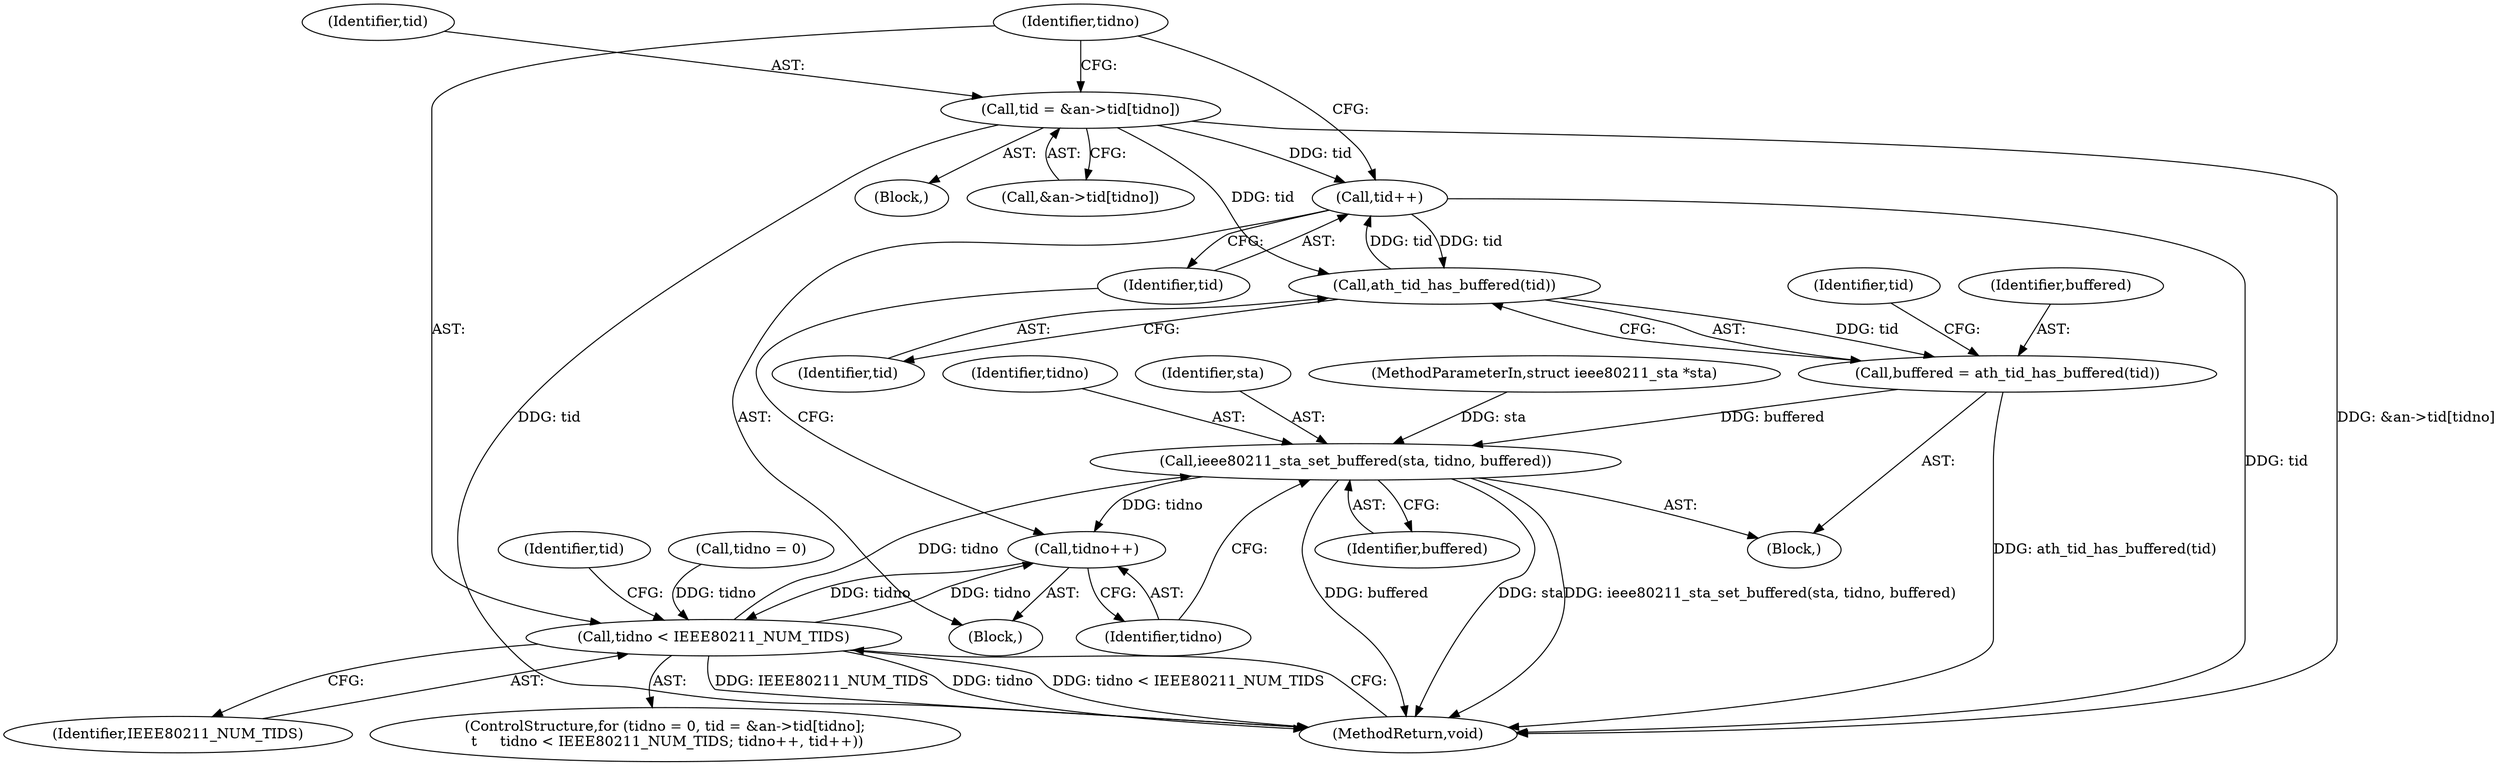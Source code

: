 digraph "0_linux_21f8aaee0c62708654988ce092838aa7df4d25d8@array" {
"1000115" [label="(Call,tid = &an->tid[tidno])"];
"1000129" [label="(Call,tid++)"];
"1000153" [label="(Call,ath_tid_has_buffered(tid))"];
"1000151" [label="(Call,buffered = ath_tid_has_buffered(tid))"];
"1000183" [label="(Call,ieee80211_sta_set_buffered(sta, tidno, buffered))"];
"1000127" [label="(Call,tidno++)"];
"1000123" [label="(Call,tidno < IEEE80211_NUM_TIDS)"];
"1000183" [label="(Call,ieee80211_sta_set_buffered(sta, tidno, buffered))"];
"1000130" [label="(Identifier,tid)"];
"1000129" [label="(Call,tid++)"];
"1000111" [label="(Block,)"];
"1000125" [label="(Identifier,IEEE80211_NUM_TIDS)"];
"1000157" [label="(Identifier,tid)"];
"1000115" [label="(Call,tid = &an->tid[tidno])"];
"1000126" [label="(Block,)"];
"1000186" [label="(Identifier,buffered)"];
"1000117" [label="(Call,&an->tid[tidno])"];
"1000185" [label="(Identifier,tidno)"];
"1000110" [label="(ControlStructure,for (tidno = 0, tid = &an->tid[tidno];\n \t     tidno < IEEE80211_NUM_TIDS; tidno++, tid++))"];
"1000135" [label="(Identifier,tid)"];
"1000124" [label="(Identifier,tidno)"];
"1000128" [label="(Identifier,tidno)"];
"1000123" [label="(Call,tidno < IEEE80211_NUM_TIDS)"];
"1000116" [label="(Identifier,tid)"];
"1000187" [label="(MethodReturn,void)"];
"1000184" [label="(Identifier,sta)"];
"1000152" [label="(Identifier,buffered)"];
"1000127" [label="(Call,tidno++)"];
"1000154" [label="(Identifier,tid)"];
"1000131" [label="(Block,)"];
"1000112" [label="(Call,tidno = 0)"];
"1000101" [label="(MethodParameterIn,struct ieee80211_sta *sta)"];
"1000153" [label="(Call,ath_tid_has_buffered(tid))"];
"1000151" [label="(Call,buffered = ath_tid_has_buffered(tid))"];
"1000115" -> "1000111"  [label="AST: "];
"1000115" -> "1000117"  [label="CFG: "];
"1000116" -> "1000115"  [label="AST: "];
"1000117" -> "1000115"  [label="AST: "];
"1000124" -> "1000115"  [label="CFG: "];
"1000115" -> "1000187"  [label="DDG: &an->tid[tidno]"];
"1000115" -> "1000187"  [label="DDG: tid"];
"1000115" -> "1000129"  [label="DDG: tid"];
"1000115" -> "1000153"  [label="DDG: tid"];
"1000129" -> "1000126"  [label="AST: "];
"1000129" -> "1000130"  [label="CFG: "];
"1000130" -> "1000129"  [label="AST: "];
"1000124" -> "1000129"  [label="CFG: "];
"1000129" -> "1000187"  [label="DDG: tid"];
"1000153" -> "1000129"  [label="DDG: tid"];
"1000129" -> "1000153"  [label="DDG: tid"];
"1000153" -> "1000151"  [label="AST: "];
"1000153" -> "1000154"  [label="CFG: "];
"1000154" -> "1000153"  [label="AST: "];
"1000151" -> "1000153"  [label="CFG: "];
"1000153" -> "1000151"  [label="DDG: tid"];
"1000151" -> "1000131"  [label="AST: "];
"1000152" -> "1000151"  [label="AST: "];
"1000157" -> "1000151"  [label="CFG: "];
"1000151" -> "1000187"  [label="DDG: ath_tid_has_buffered(tid)"];
"1000151" -> "1000183"  [label="DDG: buffered"];
"1000183" -> "1000131"  [label="AST: "];
"1000183" -> "1000186"  [label="CFG: "];
"1000184" -> "1000183"  [label="AST: "];
"1000185" -> "1000183"  [label="AST: "];
"1000186" -> "1000183"  [label="AST: "];
"1000128" -> "1000183"  [label="CFG: "];
"1000183" -> "1000187"  [label="DDG: buffered"];
"1000183" -> "1000187"  [label="DDG: sta"];
"1000183" -> "1000187"  [label="DDG: ieee80211_sta_set_buffered(sta, tidno, buffered)"];
"1000183" -> "1000127"  [label="DDG: tidno"];
"1000101" -> "1000183"  [label="DDG: sta"];
"1000123" -> "1000183"  [label="DDG: tidno"];
"1000127" -> "1000126"  [label="AST: "];
"1000127" -> "1000128"  [label="CFG: "];
"1000128" -> "1000127"  [label="AST: "];
"1000130" -> "1000127"  [label="CFG: "];
"1000127" -> "1000123"  [label="DDG: tidno"];
"1000123" -> "1000127"  [label="DDG: tidno"];
"1000123" -> "1000110"  [label="AST: "];
"1000123" -> "1000125"  [label="CFG: "];
"1000124" -> "1000123"  [label="AST: "];
"1000125" -> "1000123"  [label="AST: "];
"1000135" -> "1000123"  [label="CFG: "];
"1000187" -> "1000123"  [label="CFG: "];
"1000123" -> "1000187"  [label="DDG: IEEE80211_NUM_TIDS"];
"1000123" -> "1000187"  [label="DDG: tidno"];
"1000123" -> "1000187"  [label="DDG: tidno < IEEE80211_NUM_TIDS"];
"1000112" -> "1000123"  [label="DDG: tidno"];
}
